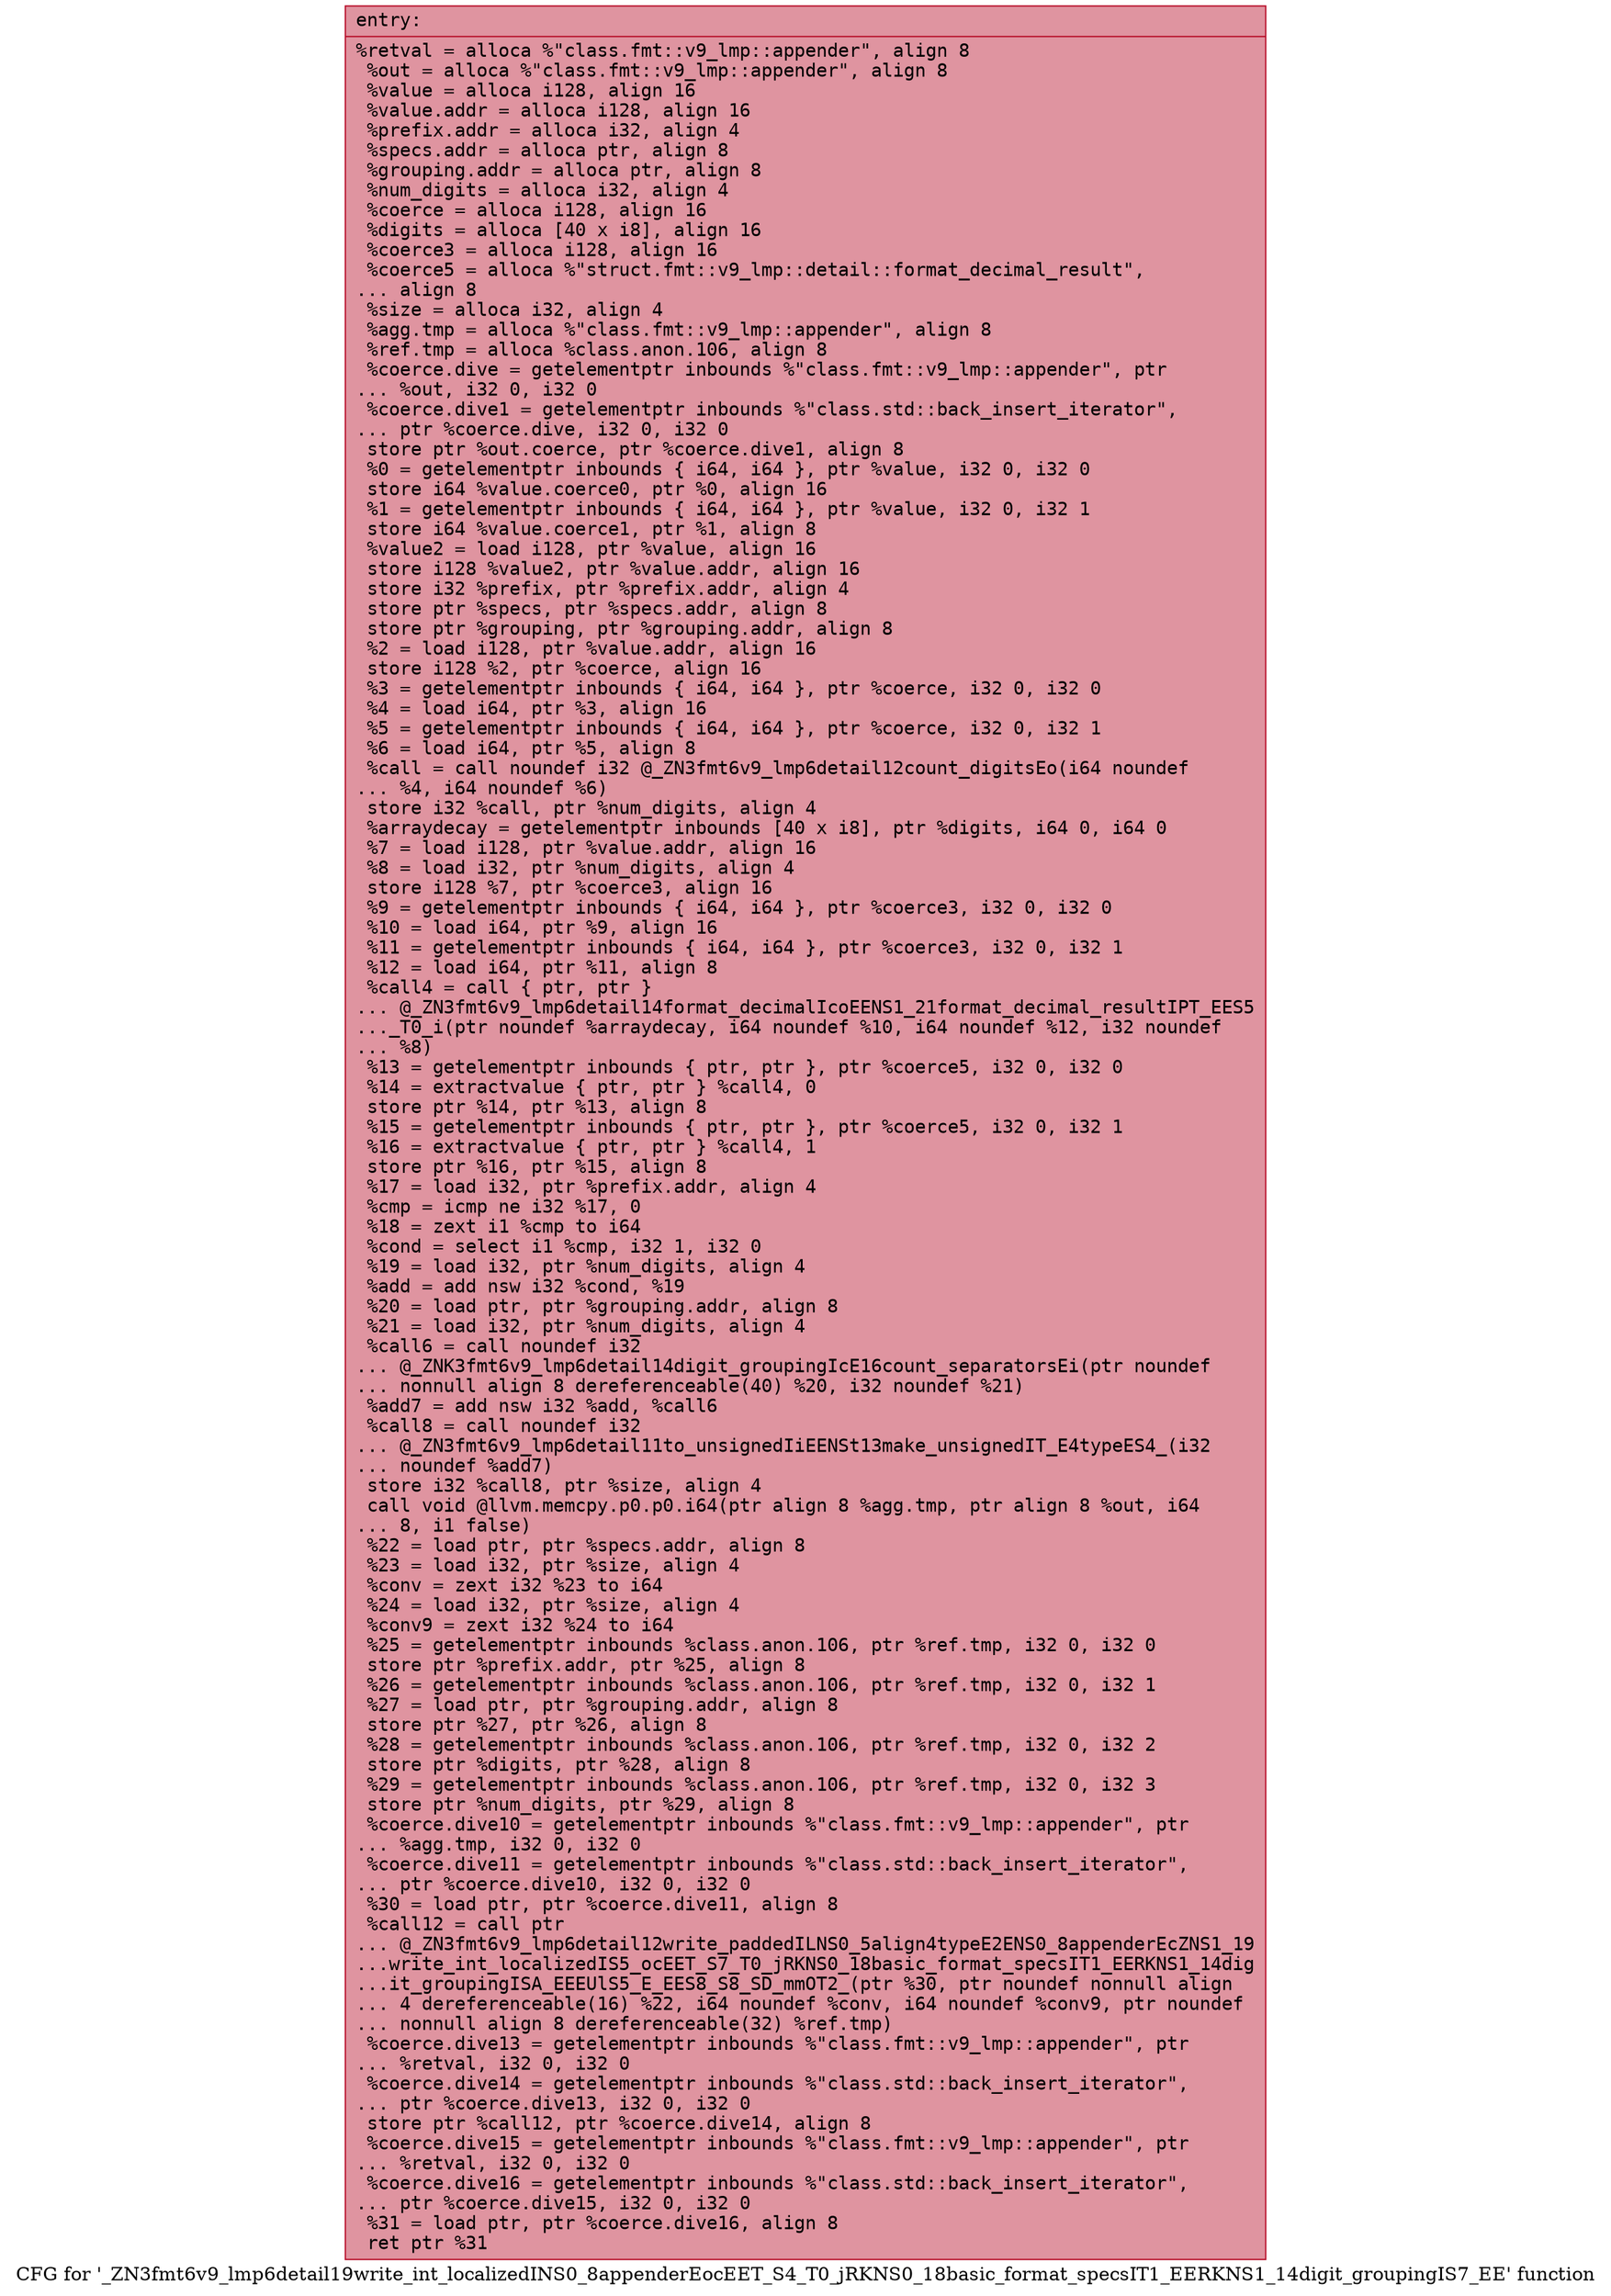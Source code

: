 digraph "CFG for '_ZN3fmt6v9_lmp6detail19write_int_localizedINS0_8appenderEocEET_S4_T0_jRKNS0_18basic_format_specsIT1_EERKNS1_14digit_groupingIS7_EE' function" {
	label="CFG for '_ZN3fmt6v9_lmp6detail19write_int_localizedINS0_8appenderEocEET_S4_T0_jRKNS0_18basic_format_specsIT1_EERKNS1_14digit_groupingIS7_EE' function";

	Node0x55fec35d4e30 [shape=record,color="#b70d28ff", style=filled, fillcolor="#b70d2870" fontname="Courier",label="{entry:\l|  %retval = alloca %\"class.fmt::v9_lmp::appender\", align 8\l  %out = alloca %\"class.fmt::v9_lmp::appender\", align 8\l  %value = alloca i128, align 16\l  %value.addr = alloca i128, align 16\l  %prefix.addr = alloca i32, align 4\l  %specs.addr = alloca ptr, align 8\l  %grouping.addr = alloca ptr, align 8\l  %num_digits = alloca i32, align 4\l  %coerce = alloca i128, align 16\l  %digits = alloca [40 x i8], align 16\l  %coerce3 = alloca i128, align 16\l  %coerce5 = alloca %\"struct.fmt::v9_lmp::detail::format_decimal_result\",\l... align 8\l  %size = alloca i32, align 4\l  %agg.tmp = alloca %\"class.fmt::v9_lmp::appender\", align 8\l  %ref.tmp = alloca %class.anon.106, align 8\l  %coerce.dive = getelementptr inbounds %\"class.fmt::v9_lmp::appender\", ptr\l... %out, i32 0, i32 0\l  %coerce.dive1 = getelementptr inbounds %\"class.std::back_insert_iterator\",\l... ptr %coerce.dive, i32 0, i32 0\l  store ptr %out.coerce, ptr %coerce.dive1, align 8\l  %0 = getelementptr inbounds \{ i64, i64 \}, ptr %value, i32 0, i32 0\l  store i64 %value.coerce0, ptr %0, align 16\l  %1 = getelementptr inbounds \{ i64, i64 \}, ptr %value, i32 0, i32 1\l  store i64 %value.coerce1, ptr %1, align 8\l  %value2 = load i128, ptr %value, align 16\l  store i128 %value2, ptr %value.addr, align 16\l  store i32 %prefix, ptr %prefix.addr, align 4\l  store ptr %specs, ptr %specs.addr, align 8\l  store ptr %grouping, ptr %grouping.addr, align 8\l  %2 = load i128, ptr %value.addr, align 16\l  store i128 %2, ptr %coerce, align 16\l  %3 = getelementptr inbounds \{ i64, i64 \}, ptr %coerce, i32 0, i32 0\l  %4 = load i64, ptr %3, align 16\l  %5 = getelementptr inbounds \{ i64, i64 \}, ptr %coerce, i32 0, i32 1\l  %6 = load i64, ptr %5, align 8\l  %call = call noundef i32 @_ZN3fmt6v9_lmp6detail12count_digitsEo(i64 noundef\l... %4, i64 noundef %6)\l  store i32 %call, ptr %num_digits, align 4\l  %arraydecay = getelementptr inbounds [40 x i8], ptr %digits, i64 0, i64 0\l  %7 = load i128, ptr %value.addr, align 16\l  %8 = load i32, ptr %num_digits, align 4\l  store i128 %7, ptr %coerce3, align 16\l  %9 = getelementptr inbounds \{ i64, i64 \}, ptr %coerce3, i32 0, i32 0\l  %10 = load i64, ptr %9, align 16\l  %11 = getelementptr inbounds \{ i64, i64 \}, ptr %coerce3, i32 0, i32 1\l  %12 = load i64, ptr %11, align 8\l  %call4 = call \{ ptr, ptr \}\l... @_ZN3fmt6v9_lmp6detail14format_decimalIcoEENS1_21format_decimal_resultIPT_EES5\l..._T0_i(ptr noundef %arraydecay, i64 noundef %10, i64 noundef %12, i32 noundef\l... %8)\l  %13 = getelementptr inbounds \{ ptr, ptr \}, ptr %coerce5, i32 0, i32 0\l  %14 = extractvalue \{ ptr, ptr \} %call4, 0\l  store ptr %14, ptr %13, align 8\l  %15 = getelementptr inbounds \{ ptr, ptr \}, ptr %coerce5, i32 0, i32 1\l  %16 = extractvalue \{ ptr, ptr \} %call4, 1\l  store ptr %16, ptr %15, align 8\l  %17 = load i32, ptr %prefix.addr, align 4\l  %cmp = icmp ne i32 %17, 0\l  %18 = zext i1 %cmp to i64\l  %cond = select i1 %cmp, i32 1, i32 0\l  %19 = load i32, ptr %num_digits, align 4\l  %add = add nsw i32 %cond, %19\l  %20 = load ptr, ptr %grouping.addr, align 8\l  %21 = load i32, ptr %num_digits, align 4\l  %call6 = call noundef i32\l... @_ZNK3fmt6v9_lmp6detail14digit_groupingIcE16count_separatorsEi(ptr noundef\l... nonnull align 8 dereferenceable(40) %20, i32 noundef %21)\l  %add7 = add nsw i32 %add, %call6\l  %call8 = call noundef i32\l... @_ZN3fmt6v9_lmp6detail11to_unsignedIiEENSt13make_unsignedIT_E4typeES4_(i32\l... noundef %add7)\l  store i32 %call8, ptr %size, align 4\l  call void @llvm.memcpy.p0.p0.i64(ptr align 8 %agg.tmp, ptr align 8 %out, i64\l... 8, i1 false)\l  %22 = load ptr, ptr %specs.addr, align 8\l  %23 = load i32, ptr %size, align 4\l  %conv = zext i32 %23 to i64\l  %24 = load i32, ptr %size, align 4\l  %conv9 = zext i32 %24 to i64\l  %25 = getelementptr inbounds %class.anon.106, ptr %ref.tmp, i32 0, i32 0\l  store ptr %prefix.addr, ptr %25, align 8\l  %26 = getelementptr inbounds %class.anon.106, ptr %ref.tmp, i32 0, i32 1\l  %27 = load ptr, ptr %grouping.addr, align 8\l  store ptr %27, ptr %26, align 8\l  %28 = getelementptr inbounds %class.anon.106, ptr %ref.tmp, i32 0, i32 2\l  store ptr %digits, ptr %28, align 8\l  %29 = getelementptr inbounds %class.anon.106, ptr %ref.tmp, i32 0, i32 3\l  store ptr %num_digits, ptr %29, align 8\l  %coerce.dive10 = getelementptr inbounds %\"class.fmt::v9_lmp::appender\", ptr\l... %agg.tmp, i32 0, i32 0\l  %coerce.dive11 = getelementptr inbounds %\"class.std::back_insert_iterator\",\l... ptr %coerce.dive10, i32 0, i32 0\l  %30 = load ptr, ptr %coerce.dive11, align 8\l  %call12 = call ptr\l... @_ZN3fmt6v9_lmp6detail12write_paddedILNS0_5align4typeE2ENS0_8appenderEcZNS1_19\l...write_int_localizedIS5_ocEET_S7_T0_jRKNS0_18basic_format_specsIT1_EERKNS1_14dig\l...it_groupingISA_EEEUlS5_E_EES8_S8_SD_mmOT2_(ptr %30, ptr noundef nonnull align\l... 4 dereferenceable(16) %22, i64 noundef %conv, i64 noundef %conv9, ptr noundef\l... nonnull align 8 dereferenceable(32) %ref.tmp)\l  %coerce.dive13 = getelementptr inbounds %\"class.fmt::v9_lmp::appender\", ptr\l... %retval, i32 0, i32 0\l  %coerce.dive14 = getelementptr inbounds %\"class.std::back_insert_iterator\",\l... ptr %coerce.dive13, i32 0, i32 0\l  store ptr %call12, ptr %coerce.dive14, align 8\l  %coerce.dive15 = getelementptr inbounds %\"class.fmt::v9_lmp::appender\", ptr\l... %retval, i32 0, i32 0\l  %coerce.dive16 = getelementptr inbounds %\"class.std::back_insert_iterator\",\l... ptr %coerce.dive15, i32 0, i32 0\l  %31 = load ptr, ptr %coerce.dive16, align 8\l  ret ptr %31\l}"];
}
